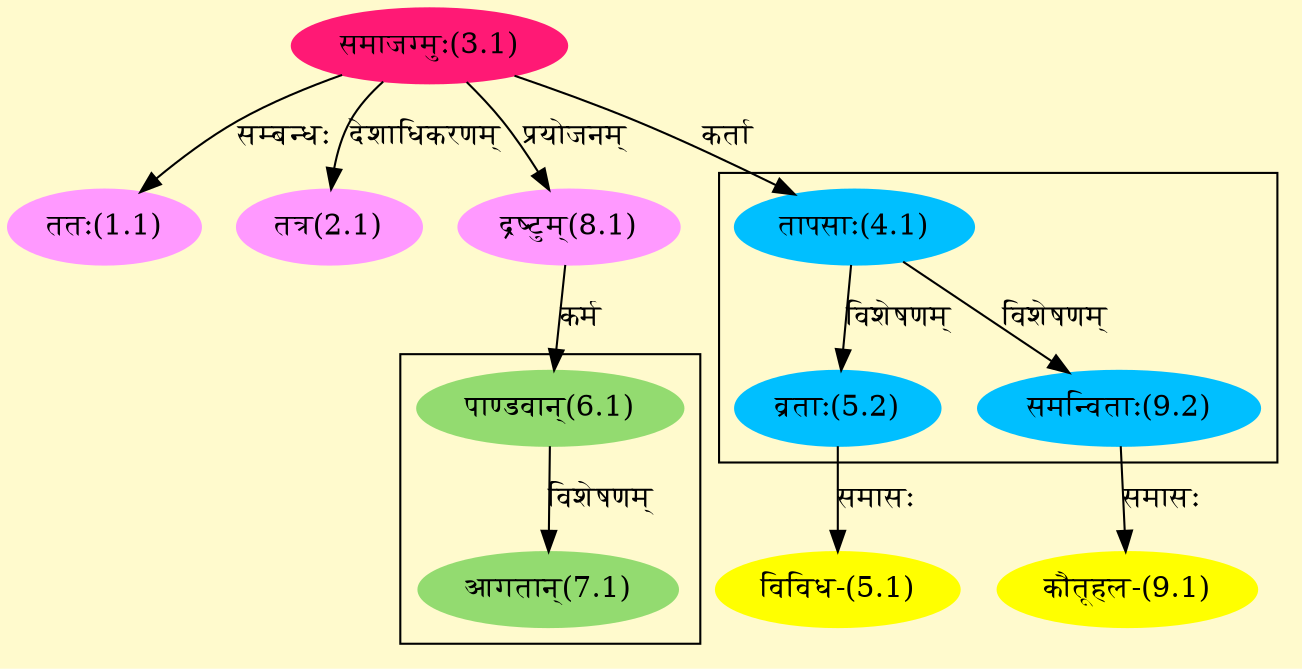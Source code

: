 digraph G{
rankdir=BT;
 compound=true;
 bgcolor="lemonchiffon1";

subgraph cluster_1{
Node5_2 [style=filled, color="#00BFFF" label = "व्रताः(5.2)"]
Node4_1 [style=filled, color="#00BFFF" label = "तापसाः(4.1)"]
Node9_2 [style=filled, color="#00BFFF" label = "समन्विताः(9.2)"]

}

subgraph cluster_2{
Node7_1 [style=filled, color="#93DB70" label = "आगतान्(7.1)"]
Node6_1 [style=filled, color="#93DB70" label = "पाण्डवान्(6.1)"]

}
Node1_1 [style=filled, color="#FF99FF" label = "ततः(1.1)"]
Node3_1 [style=filled, color="#FF1975" label = "समाजग्मुः(3.1)"]
Node2_1 [style=filled, color="#FF99FF" label = "तत्र(2.1)"]
Node [style=filled, color="" label = "()"]
Node4_1 [style=filled, color="#00BFFF" label = "तापसाः(4.1)"]
Node5_1 [style=filled, color="#FFFF00" label = "विविध-(5.1)"]
Node5_2 [style=filled, color="#00BFFF" label = "व्रताः(5.2)"]
Node6_1 [style=filled, color="#93DB70" label = "पाण्डवान्(6.1)"]
Node8_1 [style=filled, color="#FF99FF" label = "द्रष्टुम्(8.1)"]
Node9_1 [style=filled, color="#FFFF00" label = "कौतूहल-(9.1)"]
Node9_2 [style=filled, color="#00BFFF" label = "समन्विताः(9.2)"]
/* Start of Relations section */

Node1_1 -> Node3_1 [  label="सम्बन्धः"  dir="back" ]
Node2_1 -> Node3_1 [  label="देशाधिकरणम्"  dir="back" ]
Node4_1 -> Node3_1 [  label="कर्ता"  dir="back" ]
Node5_1 -> Node5_2 [  label="समासः"  dir="back" ]
Node5_2 -> Node4_1 [  label="विशेषणम्"  dir="back" ]
Node6_1 -> Node8_1 [  label="कर्म"  dir="back" ]
Node7_1 -> Node6_1 [  label="विशेषणम्"  dir="back" ]
Node8_1 -> Node3_1 [  label="प्रयोजनम्"  dir="back" ]
Node9_1 -> Node9_2 [  label="समासः"  dir="back" ]
Node9_2 -> Node4_1 [  label="विशेषणम्"  dir="back" ]
}
